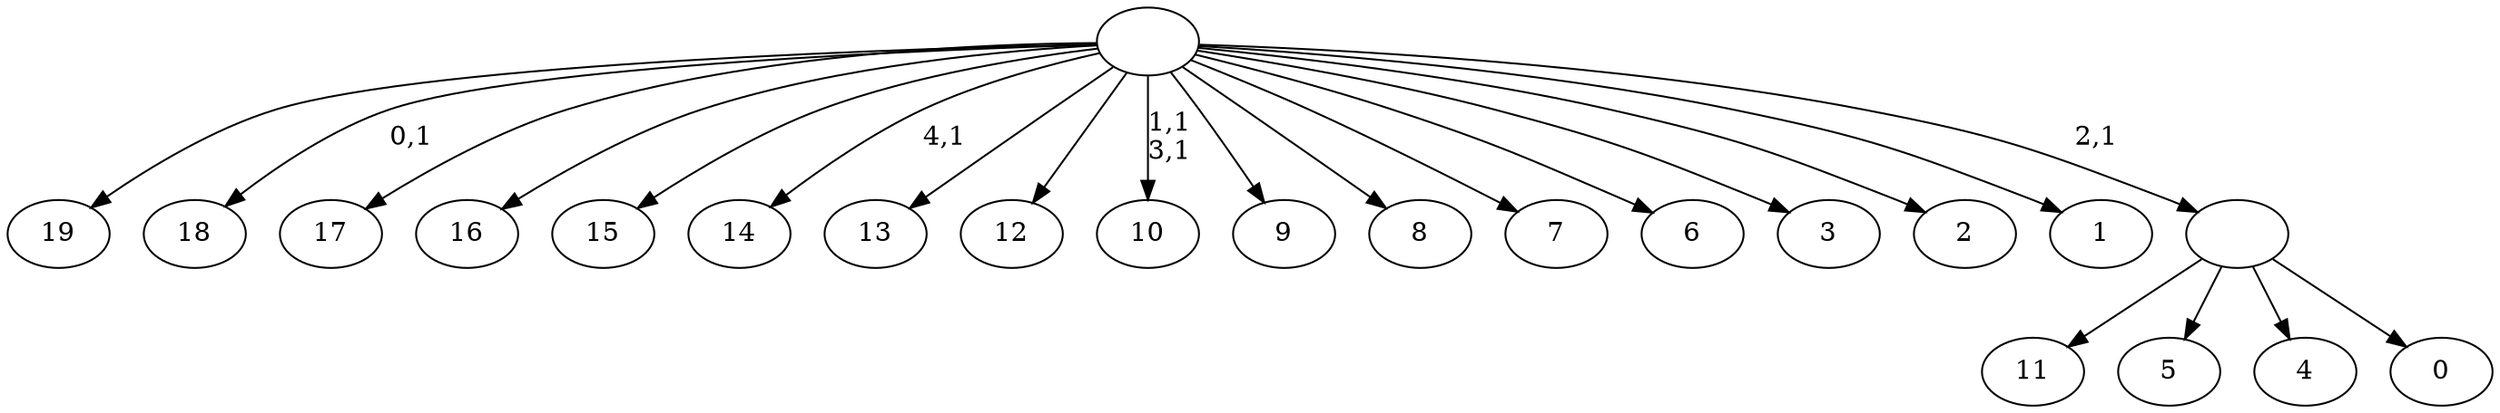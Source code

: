 digraph T {
	25 [label="19"]
	24 [label="18"]
	22 [label="17"]
	21 [label="16"]
	20 [label="15"]
	19 [label="14"]
	17 [label="13"]
	16 [label="12"]
	15 [label="11"]
	14 [label="10"]
	11 [label="9"]
	10 [label="8"]
	9 [label="7"]
	8 [label="6"]
	7 [label="5"]
	6 [label="4"]
	5 [label="3"]
	4 [label="2"]
	3 [label="1"]
	2 [label="0"]
	1 [label=""]
	0 [label=""]
	1 -> 15 [label=""]
	1 -> 7 [label=""]
	1 -> 6 [label=""]
	1 -> 2 [label=""]
	0 -> 14 [label="1,1\n3,1"]
	0 -> 19 [label="4,1"]
	0 -> 24 [label="0,1"]
	0 -> 25 [label=""]
	0 -> 22 [label=""]
	0 -> 21 [label=""]
	0 -> 20 [label=""]
	0 -> 17 [label=""]
	0 -> 16 [label=""]
	0 -> 11 [label=""]
	0 -> 10 [label=""]
	0 -> 9 [label=""]
	0 -> 8 [label=""]
	0 -> 5 [label=""]
	0 -> 4 [label=""]
	0 -> 3 [label=""]
	0 -> 1 [label="2,1"]
}
